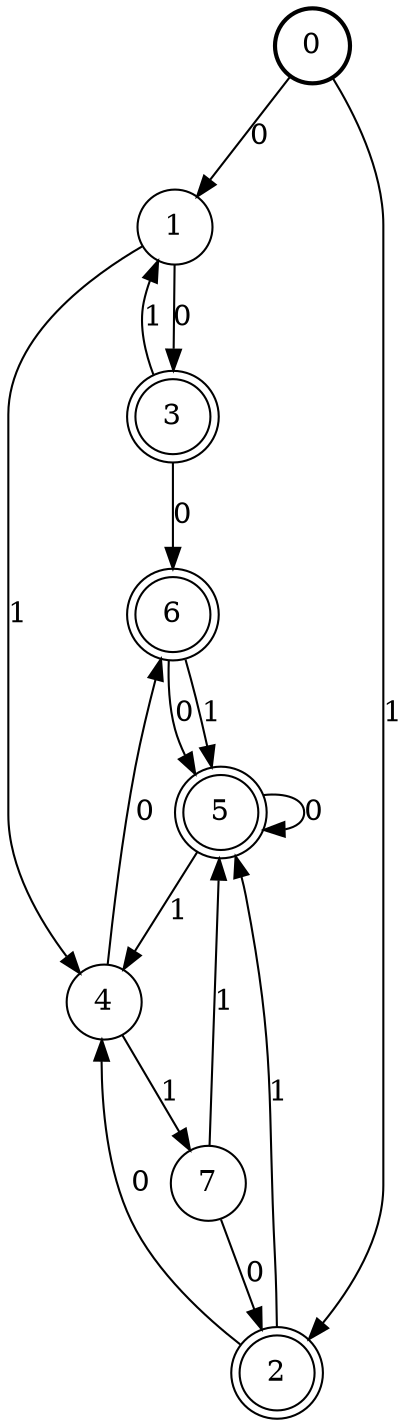 digraph Automat {
    node [shape = circle];
    0 [style = "bold"];
    0 -> 1 [label = "0"];
    0 -> 2 [label = "1"];
    1 -> 3 [label = "0"];
    1 -> 4 [label = "1"];
    2 [peripheries=2]
    2 -> 4 [label = "0"];
    2 -> 5 [label = "1"];
    3 [peripheries=2]
    3 -> 6 [label = "0"];
    3 -> 1 [label = "1"];
    4 -> 6 [label = "0"];
    4 -> 7 [label = "1"];
    5 [peripheries=2]
    5 -> 5 [label = "0"];
    5 -> 4 [label = "1"];
    6 [peripheries=2]
    6 -> 5 [label = "0"];
    6 -> 5 [label = "1"];
    7 -> 2 [label = "0"];
    7 -> 5 [label = "1"];
}
